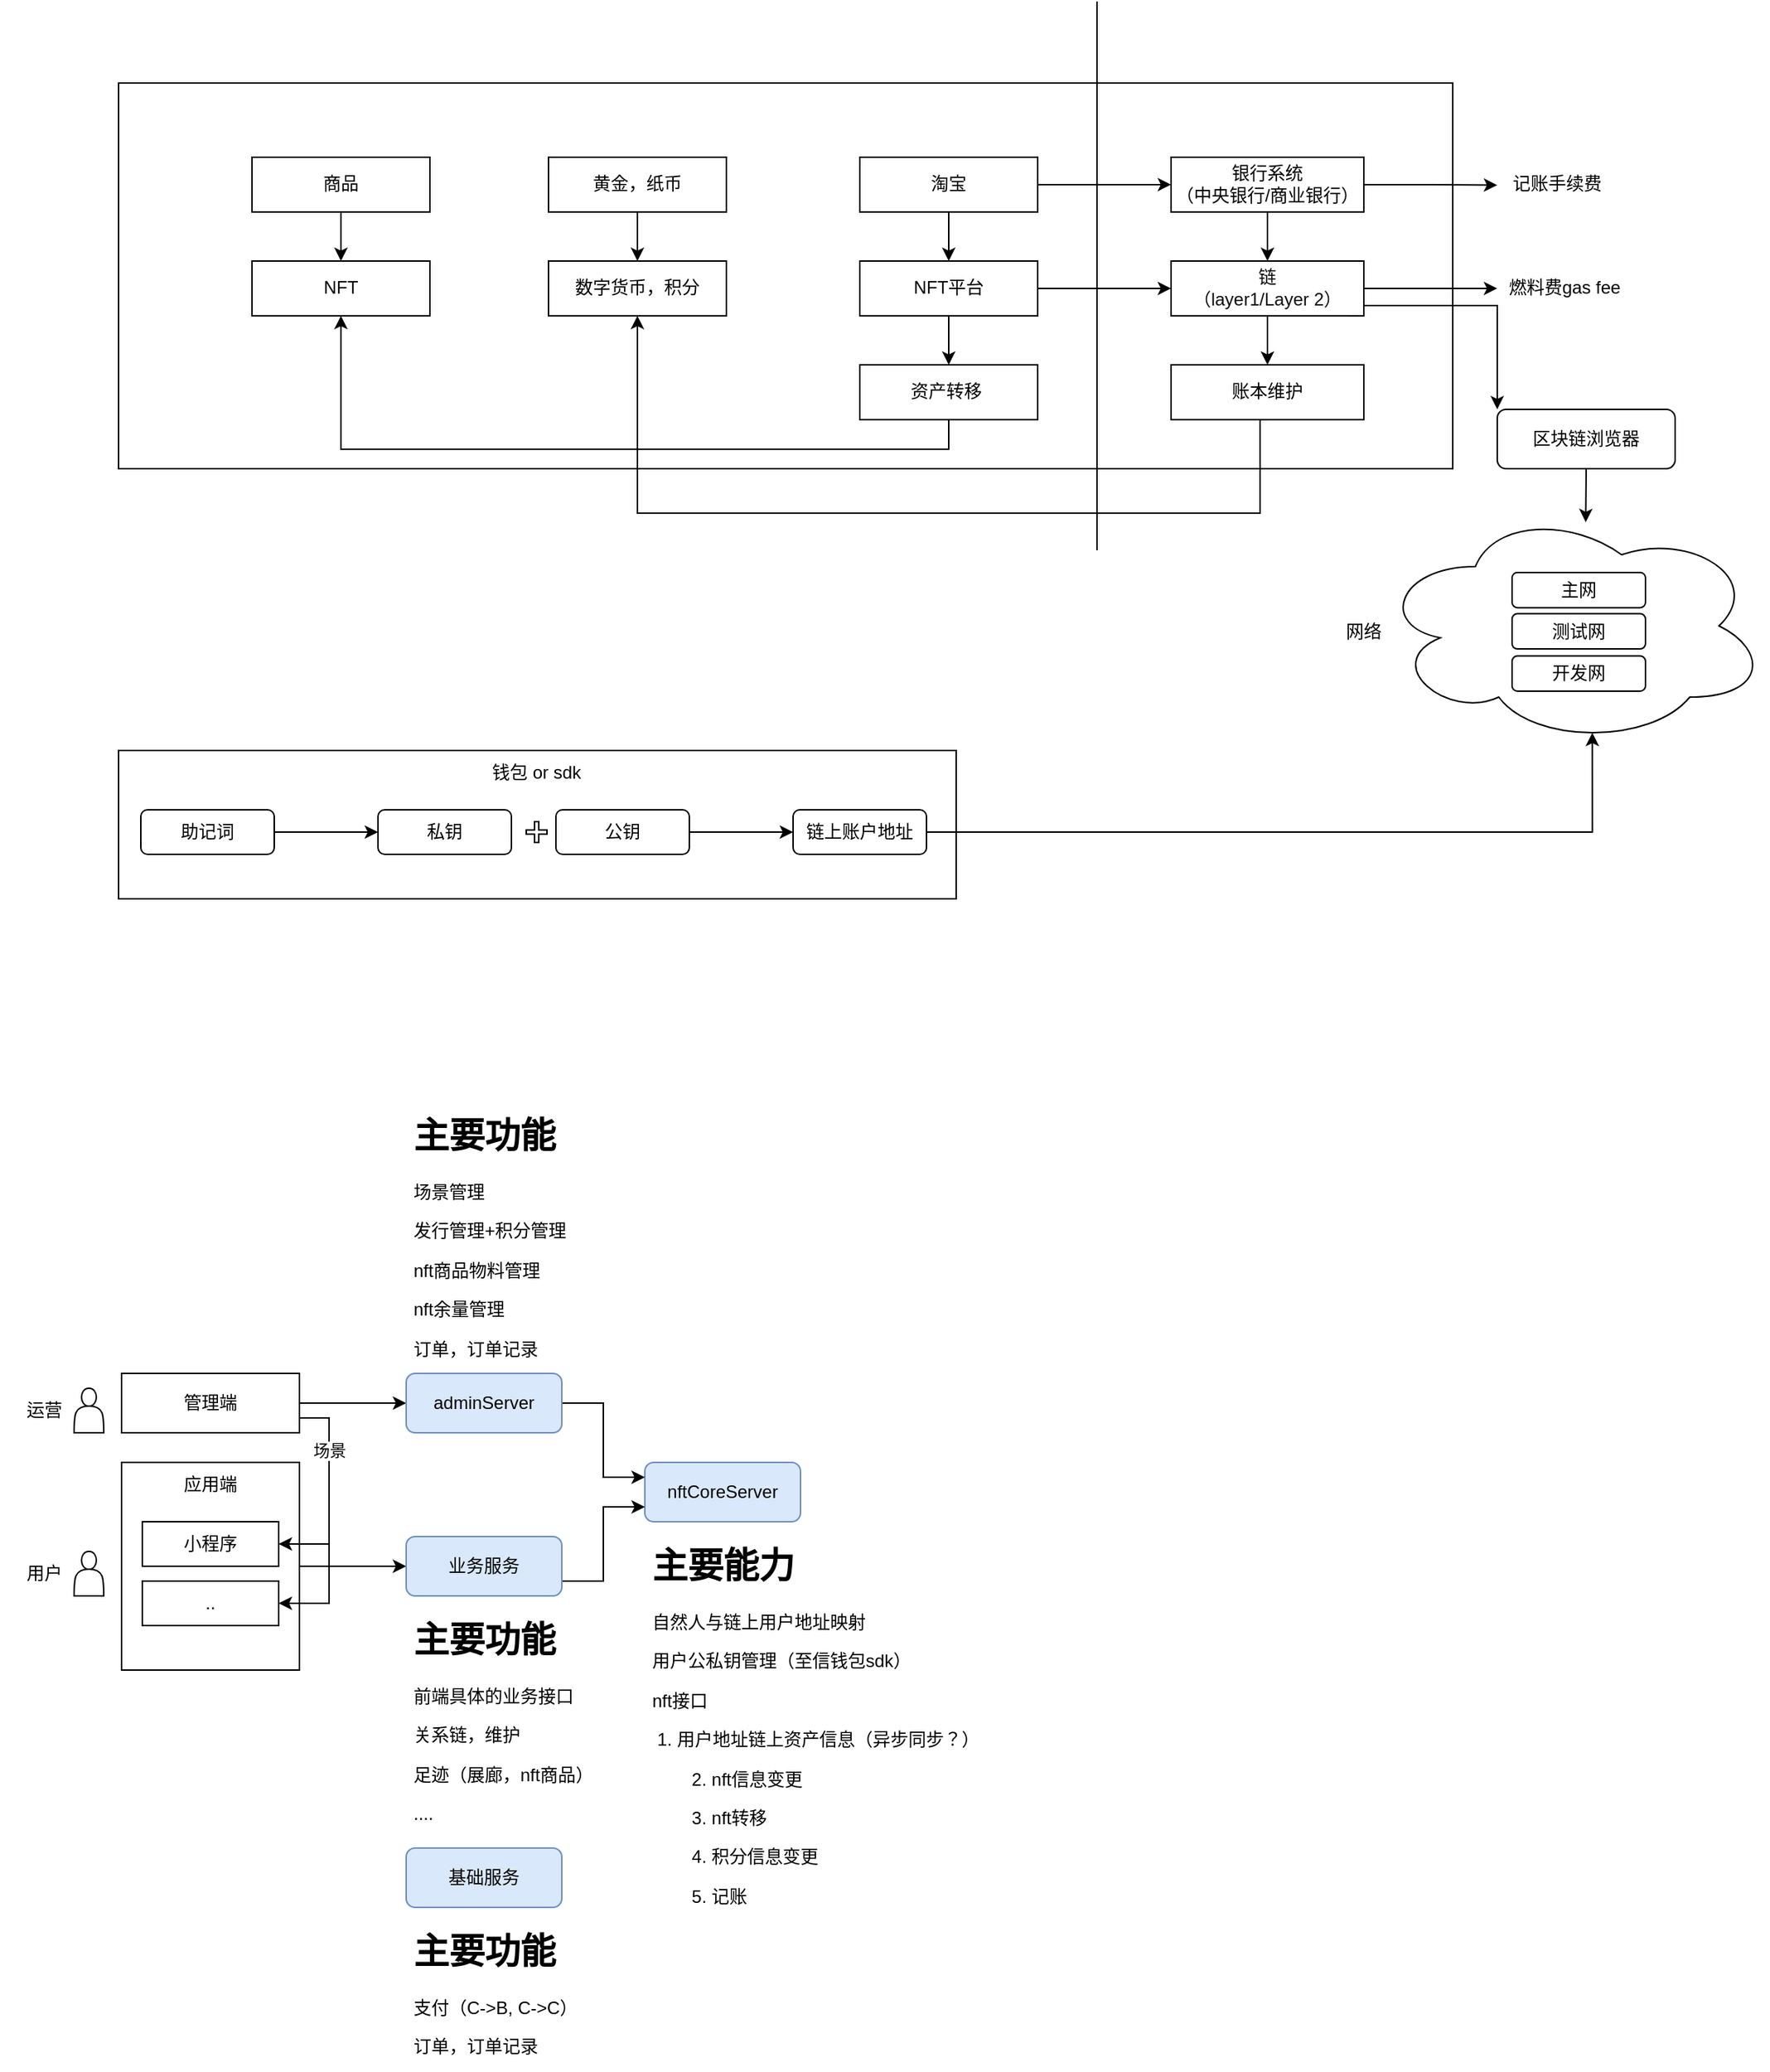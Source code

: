 <mxfile version="17.4.0" type="github">
  <diagram id="MqkzivYph-CsK2XqMk9J" name="Page-1">
    <mxGraphModel dx="1422" dy="794" grid="1" gridSize="10" guides="1" tooltips="1" connect="1" arrows="1" fold="1" page="1" pageScale="1" pageWidth="827" pageHeight="1169" math="0" shadow="0">
      <root>
        <mxCell id="0" />
        <mxCell id="1" parent="0" />
        <mxCell id="dLQO1P7wtiv2QxEiLLtK-20" style="edgeStyle=orthogonalEdgeStyle;rounded=0;orthogonalLoop=1;jettySize=auto;html=1;exitX=1;exitY=0.5;exitDx=0;exitDy=0;entryX=0;entryY=0.5;entryDx=0;entryDy=0;" parent="1" source="dLQO1P7wtiv2QxEiLLtK-8" target="dLQO1P7wtiv2QxEiLLtK-19" edge="1">
          <mxGeometry relative="1" as="geometry" />
        </mxCell>
        <mxCell id="dLQO1P7wtiv2QxEiLLtK-8" value="" style="rounded=0;whiteSpace=wrap;html=1;" parent="1" vertex="1">
          <mxGeometry x="182" y="1060" width="120" height="140" as="geometry" />
        </mxCell>
        <mxCell id="n6MInIOsrf55ijCqUrn6-40" value="" style="rounded=0;whiteSpace=wrap;html=1;fontSize=12;" parent="1" vertex="1">
          <mxGeometry x="180" y="580" width="565" height="100" as="geometry" />
        </mxCell>
        <mxCell id="n6MInIOsrf55ijCqUrn6-18" value="" style="rounded=0;whiteSpace=wrap;html=1;" parent="1" vertex="1">
          <mxGeometry x="180" y="130" width="900" height="260" as="geometry" />
        </mxCell>
        <mxCell id="n6MInIOsrf55ijCqUrn6-6" style="edgeStyle=orthogonalEdgeStyle;rounded=0;orthogonalLoop=1;jettySize=auto;html=1;exitX=0.5;exitY=1;exitDx=0;exitDy=0;entryX=0.5;entryY=0;entryDx=0;entryDy=0;" parent="1" source="n6MInIOsrf55ijCqUrn6-1" target="n6MInIOsrf55ijCqUrn6-3" edge="1">
          <mxGeometry relative="1" as="geometry" />
        </mxCell>
        <mxCell id="n6MInIOsrf55ijCqUrn6-1" value="商品" style="rounded=0;whiteSpace=wrap;html=1;" parent="1" vertex="1">
          <mxGeometry x="270" y="180" width="120" height="36.923" as="geometry" />
        </mxCell>
        <mxCell id="n6MInIOsrf55ijCqUrn6-7" style="edgeStyle=orthogonalEdgeStyle;rounded=0;orthogonalLoop=1;jettySize=auto;html=1;exitX=0.5;exitY=1;exitDx=0;exitDy=0;" parent="1" source="n6MInIOsrf55ijCqUrn6-2" target="n6MInIOsrf55ijCqUrn6-4" edge="1">
          <mxGeometry relative="1" as="geometry" />
        </mxCell>
        <mxCell id="n6MInIOsrf55ijCqUrn6-2" value="黄金，纸币" style="rounded=0;whiteSpace=wrap;html=1;" parent="1" vertex="1">
          <mxGeometry x="470" y="180" width="120" height="36.923" as="geometry" />
        </mxCell>
        <mxCell id="n6MInIOsrf55ijCqUrn6-3" value="NFT" style="rounded=0;whiteSpace=wrap;html=1;" parent="1" vertex="1">
          <mxGeometry x="270" y="249.997" width="120" height="36.923" as="geometry" />
        </mxCell>
        <mxCell id="n6MInIOsrf55ijCqUrn6-4" value="数字货币，积分" style="rounded=0;whiteSpace=wrap;html=1;" parent="1" vertex="1">
          <mxGeometry x="470" y="249.997" width="120" height="36.923" as="geometry" />
        </mxCell>
        <mxCell id="n6MInIOsrf55ijCqUrn6-14" style="edgeStyle=orthogonalEdgeStyle;rounded=0;orthogonalLoop=1;jettySize=auto;html=1;exitX=0.5;exitY=1;exitDx=0;exitDy=0;" parent="1" source="n6MInIOsrf55ijCqUrn6-10" target="n6MInIOsrf55ijCqUrn6-11" edge="1">
          <mxGeometry relative="1" as="geometry" />
        </mxCell>
        <mxCell id="n6MInIOsrf55ijCqUrn6-24" style="edgeStyle=orthogonalEdgeStyle;rounded=0;orthogonalLoop=1;jettySize=auto;html=1;exitX=1;exitY=0.5;exitDx=0;exitDy=0;entryX=0;entryY=0.5;entryDx=0;entryDy=0;" parent="1" source="n6MInIOsrf55ijCqUrn6-10" target="n6MInIOsrf55ijCqUrn6-12" edge="1">
          <mxGeometry relative="1" as="geometry" />
        </mxCell>
        <mxCell id="n6MInIOsrf55ijCqUrn6-10" value="淘宝" style="rounded=0;whiteSpace=wrap;html=1;" parent="1" vertex="1">
          <mxGeometry x="680" y="179.997" width="120" height="36.923" as="geometry" />
        </mxCell>
        <mxCell id="n6MInIOsrf55ijCqUrn6-23" style="edgeStyle=orthogonalEdgeStyle;rounded=0;orthogonalLoop=1;jettySize=auto;html=1;exitX=0.5;exitY=1;exitDx=0;exitDy=0;" parent="1" source="n6MInIOsrf55ijCqUrn6-11" target="n6MInIOsrf55ijCqUrn6-16" edge="1">
          <mxGeometry relative="1" as="geometry" />
        </mxCell>
        <mxCell id="n6MInIOsrf55ijCqUrn6-25" style="edgeStyle=orthogonalEdgeStyle;rounded=0;orthogonalLoop=1;jettySize=auto;html=1;exitX=1;exitY=0.5;exitDx=0;exitDy=0;entryX=0;entryY=0.5;entryDx=0;entryDy=0;" parent="1" source="n6MInIOsrf55ijCqUrn6-11" target="n6MInIOsrf55ijCqUrn6-13" edge="1">
          <mxGeometry relative="1" as="geometry" />
        </mxCell>
        <mxCell id="n6MInIOsrf55ijCqUrn6-11" value="NFT平台" style="rounded=0;whiteSpace=wrap;html=1;" parent="1" vertex="1">
          <mxGeometry x="680" y="249.997" width="120" height="36.923" as="geometry" />
        </mxCell>
        <mxCell id="n6MInIOsrf55ijCqUrn6-15" style="edgeStyle=orthogonalEdgeStyle;rounded=0;orthogonalLoop=1;jettySize=auto;html=1;exitX=0.5;exitY=1;exitDx=0;exitDy=0;" parent="1" source="n6MInIOsrf55ijCqUrn6-12" target="n6MInIOsrf55ijCqUrn6-13" edge="1">
          <mxGeometry relative="1" as="geometry" />
        </mxCell>
        <mxCell id="n6MInIOsrf55ijCqUrn6-27" style="edgeStyle=orthogonalEdgeStyle;rounded=0;orthogonalLoop=1;jettySize=auto;html=1;exitX=1;exitY=0.5;exitDx=0;exitDy=0;fontSize=12;" parent="1" source="n6MInIOsrf55ijCqUrn6-12" edge="1">
          <mxGeometry relative="1" as="geometry">
            <mxPoint x="1110" y="198.833" as="targetPoint" />
          </mxGeometry>
        </mxCell>
        <mxCell id="n6MInIOsrf55ijCqUrn6-12" value="银行系统&lt;br&gt;（中央银行/商业银行）" style="rounded=0;whiteSpace=wrap;html=1;" parent="1" vertex="1">
          <mxGeometry x="890" y="180" width="130" height="36.92" as="geometry" />
        </mxCell>
        <mxCell id="n6MInIOsrf55ijCqUrn6-22" style="edgeStyle=orthogonalEdgeStyle;rounded=0;orthogonalLoop=1;jettySize=auto;html=1;exitX=0.5;exitY=1;exitDx=0;exitDy=0;" parent="1" source="n6MInIOsrf55ijCqUrn6-13" target="n6MInIOsrf55ijCqUrn6-17" edge="1">
          <mxGeometry relative="1" as="geometry" />
        </mxCell>
        <mxCell id="n6MInIOsrf55ijCqUrn6-30" style="edgeStyle=orthogonalEdgeStyle;rounded=0;orthogonalLoop=1;jettySize=auto;html=1;exitX=1;exitY=0.5;exitDx=0;exitDy=0;fontSize=12;" parent="1" source="n6MInIOsrf55ijCqUrn6-13" target="n6MInIOsrf55ijCqUrn6-29" edge="1">
          <mxGeometry relative="1" as="geometry" />
        </mxCell>
        <mxCell id="dLQO1P7wtiv2QxEiLLtK-35" style="edgeStyle=orthogonalEdgeStyle;rounded=0;orthogonalLoop=1;jettySize=auto;html=1;exitX=1;exitY=1;exitDx=0;exitDy=0;entryX=0;entryY=0;entryDx=0;entryDy=0;" parent="1" source="n6MInIOsrf55ijCqUrn6-13" target="dLQO1P7wtiv2QxEiLLtK-29" edge="1">
          <mxGeometry relative="1" as="geometry">
            <Array as="points">
              <mxPoint x="1010" y="280" />
              <mxPoint x="1110" y="280" />
            </Array>
          </mxGeometry>
        </mxCell>
        <mxCell id="n6MInIOsrf55ijCqUrn6-13" value="&lt;span style=&quot;color: rgb(14 , 14 , 14) ; font-family: &amp;#34;stheiti&amp;#34; , &amp;#34;microsoft yahei&amp;#34; , , sans-serif , &amp;#34;arial&amp;#34; ; background-color: rgb(255 , 255 , 255)&quot;&gt;&lt;font style=&quot;font-size: 12px&quot;&gt;链&lt;br&gt;（layer1/Layer 2）&lt;/font&gt;&lt;/span&gt;" style="rounded=0;whiteSpace=wrap;html=1;" parent="1" vertex="1">
          <mxGeometry x="890" y="250" width="130" height="36.92" as="geometry" />
        </mxCell>
        <mxCell id="n6MInIOsrf55ijCqUrn6-20" style="edgeStyle=orthogonalEdgeStyle;rounded=0;orthogonalLoop=1;jettySize=auto;html=1;exitX=0.5;exitY=1;exitDx=0;exitDy=0;entryX=0.5;entryY=1;entryDx=0;entryDy=0;" parent="1" source="n6MInIOsrf55ijCqUrn6-16" target="n6MInIOsrf55ijCqUrn6-3" edge="1">
          <mxGeometry relative="1" as="geometry" />
        </mxCell>
        <mxCell id="n6MInIOsrf55ijCqUrn6-16" value="资产转移&amp;nbsp;" style="rounded=0;whiteSpace=wrap;html=1;" parent="1" vertex="1">
          <mxGeometry x="680" y="319.997" width="120" height="36.923" as="geometry" />
        </mxCell>
        <mxCell id="n6MInIOsrf55ijCqUrn6-21" style="edgeStyle=orthogonalEdgeStyle;rounded=0;orthogonalLoop=1;jettySize=auto;html=1;exitX=0.5;exitY=1;exitDx=0;exitDy=0;entryX=0.5;entryY=1;entryDx=0;entryDy=0;" parent="1" source="n6MInIOsrf55ijCqUrn6-17" target="n6MInIOsrf55ijCqUrn6-4" edge="1">
          <mxGeometry relative="1" as="geometry">
            <Array as="points">
              <mxPoint x="950" y="420" />
              <mxPoint x="530" y="420" />
            </Array>
          </mxGeometry>
        </mxCell>
        <mxCell id="n6MInIOsrf55ijCqUrn6-17" value="账本维护" style="rounded=0;whiteSpace=wrap;html=1;" parent="1" vertex="1">
          <mxGeometry x="890" y="320" width="130" height="36.92" as="geometry" />
        </mxCell>
        <mxCell id="n6MInIOsrf55ijCqUrn6-19" value="" style="endArrow=none;html=1;rounded=0;" parent="1" edge="1">
          <mxGeometry width="50" height="50" relative="1" as="geometry">
            <mxPoint x="840" y="445" as="sourcePoint" />
            <mxPoint x="840" y="75" as="targetPoint" />
          </mxGeometry>
        </mxCell>
        <mxCell id="n6MInIOsrf55ijCqUrn6-28" value="记账手续费" style="text;html=1;align=center;verticalAlign=middle;resizable=0;points=[];autosize=1;strokeColor=none;fillColor=none;fontSize=12;" parent="1" vertex="1">
          <mxGeometry x="1110" y="188.46" width="80" height="20" as="geometry" />
        </mxCell>
        <mxCell id="n6MInIOsrf55ijCqUrn6-29" value="燃料费gas fee" style="text;html=1;align=center;verticalAlign=middle;resizable=0;points=[];autosize=1;strokeColor=none;fillColor=none;fontSize=12;" parent="1" vertex="1">
          <mxGeometry x="1110" y="258.46" width="90" height="20" as="geometry" />
        </mxCell>
        <mxCell id="n6MInIOsrf55ijCqUrn6-38" style="edgeStyle=orthogonalEdgeStyle;rounded=0;orthogonalLoop=1;jettySize=auto;html=1;exitX=1;exitY=0.5;exitDx=0;exitDy=0;fontSize=12;" parent="1" source="n6MInIOsrf55ijCqUrn6-33" target="n6MInIOsrf55ijCqUrn6-34" edge="1">
          <mxGeometry relative="1" as="geometry" />
        </mxCell>
        <mxCell id="n6MInIOsrf55ijCqUrn6-33" value="助记词" style="rounded=1;whiteSpace=wrap;html=1;fontSize=12;" parent="1" vertex="1">
          <mxGeometry x="195" y="620" width="90" height="30" as="geometry" />
        </mxCell>
        <mxCell id="n6MInIOsrf55ijCqUrn6-34" value="私钥" style="rounded=1;whiteSpace=wrap;html=1;fontSize=12;" parent="1" vertex="1">
          <mxGeometry x="355" y="620" width="90" height="30" as="geometry" />
        </mxCell>
        <mxCell id="n6MInIOsrf55ijCqUrn6-39" style="edgeStyle=orthogonalEdgeStyle;rounded=0;orthogonalLoop=1;jettySize=auto;html=1;exitX=1;exitY=0.5;exitDx=0;exitDy=0;fontSize=12;" parent="1" source="n6MInIOsrf55ijCqUrn6-35" target="n6MInIOsrf55ijCqUrn6-37" edge="1">
          <mxGeometry relative="1" as="geometry" />
        </mxCell>
        <mxCell id="n6MInIOsrf55ijCqUrn6-35" value="公钥" style="rounded=1;whiteSpace=wrap;html=1;fontSize=12;" parent="1" vertex="1">
          <mxGeometry x="475" y="620" width="90" height="30" as="geometry" />
        </mxCell>
        <mxCell id="n6MInIOsrf55ijCqUrn6-36" value="" style="shape=cross;whiteSpace=wrap;html=1;fontSize=12;" parent="1" vertex="1">
          <mxGeometry x="455" y="628" width="14" height="14" as="geometry" />
        </mxCell>
        <mxCell id="dLQO1P7wtiv2QxEiLLtK-39" style="edgeStyle=orthogonalEdgeStyle;rounded=0;orthogonalLoop=1;jettySize=auto;html=1;exitX=1;exitY=0.5;exitDx=0;exitDy=0;entryX=0.55;entryY=0.95;entryDx=0;entryDy=0;entryPerimeter=0;" parent="1" source="n6MInIOsrf55ijCqUrn6-37" target="n6MInIOsrf55ijCqUrn6-43" edge="1">
          <mxGeometry relative="1" as="geometry" />
        </mxCell>
        <mxCell id="n6MInIOsrf55ijCqUrn6-37" value="链上账户地址" style="rounded=1;whiteSpace=wrap;html=1;fontSize=12;" parent="1" vertex="1">
          <mxGeometry x="635" y="620" width="90" height="30" as="geometry" />
        </mxCell>
        <mxCell id="n6MInIOsrf55ijCqUrn6-41" value="钱包 or sdk" style="text;html=1;strokeColor=none;fillColor=none;align=center;verticalAlign=middle;whiteSpace=wrap;rounded=0;fontSize=12;" parent="1" vertex="1">
          <mxGeometry x="422" y="580" width="80" height="30" as="geometry" />
        </mxCell>
        <mxCell id="n6MInIOsrf55ijCqUrn6-43" value="" style="ellipse;shape=cloud;whiteSpace=wrap;html=1;fontSize=12;" parent="1" vertex="1">
          <mxGeometry x="1029.5" y="416" width="263" height="160" as="geometry" />
        </mxCell>
        <mxCell id="dLQO1P7wtiv2QxEiLLtK-25" style="edgeStyle=orthogonalEdgeStyle;rounded=0;orthogonalLoop=1;jettySize=auto;html=1;exitX=1;exitY=0.75;exitDx=0;exitDy=0;entryX=1;entryY=0.5;entryDx=0;entryDy=0;" parent="1" source="dLQO1P7wtiv2QxEiLLtK-1" target="dLQO1P7wtiv2QxEiLLtK-6" edge="1">
          <mxGeometry relative="1" as="geometry" />
        </mxCell>
        <mxCell id="dLQO1P7wtiv2QxEiLLtK-26" style="edgeStyle=orthogonalEdgeStyle;rounded=0;orthogonalLoop=1;jettySize=auto;html=1;exitX=1;exitY=0.75;exitDx=0;exitDy=0;entryX=1;entryY=0.5;entryDx=0;entryDy=0;" parent="1" source="dLQO1P7wtiv2QxEiLLtK-1" target="dLQO1P7wtiv2QxEiLLtK-9" edge="1">
          <mxGeometry relative="1" as="geometry" />
        </mxCell>
        <mxCell id="dLQO1P7wtiv2QxEiLLtK-27" value="场景" style="edgeLabel;html=1;align=center;verticalAlign=middle;resizable=0;points=[];" parent="dLQO1P7wtiv2QxEiLLtK-26" vertex="1" connectable="0">
          <mxGeometry x="-0.531" relative="1" as="geometry">
            <mxPoint as="offset" />
          </mxGeometry>
        </mxCell>
        <mxCell id="dLQO1P7wtiv2QxEiLLtK-1" value="管理端" style="rounded=0;whiteSpace=wrap;html=1;" parent="1" vertex="1">
          <mxGeometry x="182" y="1000" width="120" height="40" as="geometry" />
        </mxCell>
        <mxCell id="dLQO1P7wtiv2QxEiLLtK-5" style="edgeStyle=orthogonalEdgeStyle;rounded=0;orthogonalLoop=1;jettySize=auto;html=1;" parent="1" source="dLQO1P7wtiv2QxEiLLtK-1" target="dLQO1P7wtiv2QxEiLLtK-4" edge="1">
          <mxGeometry relative="1" as="geometry">
            <mxPoint x="340" y="1020" as="sourcePoint" />
          </mxGeometry>
        </mxCell>
        <mxCell id="dLQO1P7wtiv2QxEiLLtK-3" value="nftCoreServer" style="rounded=1;whiteSpace=wrap;html=1;fillColor=#dae8fc;strokeColor=#6c8ebf;" parent="1" vertex="1">
          <mxGeometry x="535" y="1060" width="105" height="40" as="geometry" />
        </mxCell>
        <mxCell id="dLQO1P7wtiv2QxEiLLtK-22" style="edgeStyle=orthogonalEdgeStyle;rounded=0;orthogonalLoop=1;jettySize=auto;html=1;exitX=1;exitY=0.5;exitDx=0;exitDy=0;entryX=0;entryY=0.25;entryDx=0;entryDy=0;" parent="1" source="dLQO1P7wtiv2QxEiLLtK-4" target="dLQO1P7wtiv2QxEiLLtK-3" edge="1">
          <mxGeometry relative="1" as="geometry" />
        </mxCell>
        <mxCell id="dLQO1P7wtiv2QxEiLLtK-4" value="adminServer" style="rounded=1;whiteSpace=wrap;html=1;fillColor=#dae8fc;strokeColor=#6c8ebf;" parent="1" vertex="1">
          <mxGeometry x="374" y="1000" width="105" height="40" as="geometry" />
        </mxCell>
        <mxCell id="dLQO1P7wtiv2QxEiLLtK-6" value="小程序" style="rounded=0;whiteSpace=wrap;html=1;" parent="1" vertex="1">
          <mxGeometry x="196" y="1100" width="92" height="30" as="geometry" />
        </mxCell>
        <mxCell id="dLQO1P7wtiv2QxEiLLtK-9" value=".." style="rounded=0;whiteSpace=wrap;html=1;" parent="1" vertex="1">
          <mxGeometry x="196" y="1140" width="92" height="30" as="geometry" />
        </mxCell>
        <mxCell id="dLQO1P7wtiv2QxEiLLtK-10" value="" style="shape=actor;whiteSpace=wrap;html=1;" parent="1" vertex="1">
          <mxGeometry x="150" y="1010" width="20" height="30" as="geometry" />
        </mxCell>
        <mxCell id="dLQO1P7wtiv2QxEiLLtK-11" value="运营" style="text;html=1;strokeColor=none;fillColor=none;align=center;verticalAlign=middle;whiteSpace=wrap;rounded=0;" parent="1" vertex="1">
          <mxGeometry x="100" y="1010" width="60" height="30" as="geometry" />
        </mxCell>
        <mxCell id="dLQO1P7wtiv2QxEiLLtK-12" value="" style="shape=actor;whiteSpace=wrap;html=1;" parent="1" vertex="1">
          <mxGeometry x="150" y="1120" width="20" height="30" as="geometry" />
        </mxCell>
        <mxCell id="dLQO1P7wtiv2QxEiLLtK-13" value="用户" style="text;html=1;strokeColor=none;fillColor=none;align=center;verticalAlign=middle;whiteSpace=wrap;rounded=0;" parent="1" vertex="1">
          <mxGeometry x="100" y="1120" width="60" height="30" as="geometry" />
        </mxCell>
        <mxCell id="dLQO1P7wtiv2QxEiLLtK-15" value="&lt;h1&gt;主要能力&lt;/h1&gt;&lt;p&gt;自然人与链上用户地址映射&lt;/p&gt;&lt;p&gt;用户公私钥管理（至信钱包sdk）&lt;/p&gt;&lt;p&gt;nft接口&lt;/p&gt;&lt;p&gt;&lt;span style=&quot;white-space: pre&quot;&gt; &lt;/span&gt;1.&amp;nbsp;&lt;span&gt;用户地址链上资产信息（异步同步？）&lt;/span&gt;&lt;/p&gt;&lt;p&gt;&amp;nbsp; &amp;nbsp; &amp;nbsp; &amp;nbsp; 2. nft信息变更&lt;/p&gt;&lt;p&gt;&amp;nbsp; &amp;nbsp; &amp;nbsp; &amp;nbsp; 3. nft转移&amp;nbsp;&lt;/p&gt;&lt;p&gt;&amp;nbsp; &amp;nbsp; &amp;nbsp; &amp;nbsp; 4. 积分信息变更&lt;/p&gt;&lt;p&gt;&amp;nbsp; &amp;nbsp; &amp;nbsp; &amp;nbsp; 5. 记账&lt;/p&gt;" style="text;html=1;strokeColor=none;fillColor=none;spacing=5;spacingTop=-20;whiteSpace=wrap;overflow=hidden;rounded=0;" parent="1" vertex="1">
          <mxGeometry x="535" y="1110" width="305" height="280" as="geometry" />
        </mxCell>
        <mxCell id="dLQO1P7wtiv2QxEiLLtK-16" value="基础服务" style="rounded=1;whiteSpace=wrap;html=1;fillColor=#dae8fc;strokeColor=#6c8ebf;" parent="1" vertex="1">
          <mxGeometry x="374" y="1320" width="105" height="40" as="geometry" />
        </mxCell>
        <mxCell id="dLQO1P7wtiv2QxEiLLtK-17" value="&lt;h1&gt;主要功能&lt;/h1&gt;&lt;p&gt;支付（C-&amp;gt;B, C-&amp;gt;C）&lt;/p&gt;&lt;p&gt;订单，订单记录&lt;/p&gt;" style="text;html=1;strokeColor=none;fillColor=none;spacing=5;spacingTop=-20;whiteSpace=wrap;overflow=hidden;rounded=0;" parent="1" vertex="1">
          <mxGeometry x="374" y="1370" width="156" height="100" as="geometry" />
        </mxCell>
        <mxCell id="dLQO1P7wtiv2QxEiLLtK-21" style="edgeStyle=orthogonalEdgeStyle;rounded=0;orthogonalLoop=1;jettySize=auto;html=1;exitX=1;exitY=0.75;exitDx=0;exitDy=0;entryX=0;entryY=0.75;entryDx=0;entryDy=0;" parent="1" source="dLQO1P7wtiv2QxEiLLtK-19" target="dLQO1P7wtiv2QxEiLLtK-3" edge="1">
          <mxGeometry relative="1" as="geometry" />
        </mxCell>
        <mxCell id="dLQO1P7wtiv2QxEiLLtK-19" value="业务服务" style="rounded=1;whiteSpace=wrap;html=1;fillColor=#dae8fc;strokeColor=#6c8ebf;" parent="1" vertex="1">
          <mxGeometry x="374" y="1110" width="105" height="40" as="geometry" />
        </mxCell>
        <mxCell id="dLQO1P7wtiv2QxEiLLtK-23" value="&lt;h1&gt;主要功能&lt;/h1&gt;&lt;p&gt;前端具体的业务接口&lt;/p&gt;&lt;p&gt;关系链，维护&lt;/p&gt;&lt;p&gt;足迹（展廊，nft商品）&lt;/p&gt;&lt;p&gt;....&lt;/p&gt;" style="text;html=1;strokeColor=none;fillColor=none;spacing=5;spacingTop=-20;whiteSpace=wrap;overflow=hidden;rounded=0;" parent="1" vertex="1">
          <mxGeometry x="374" y="1160" width="146" height="150" as="geometry" />
        </mxCell>
        <mxCell id="dLQO1P7wtiv2QxEiLLtK-24" value="应用端" style="text;html=1;strokeColor=none;fillColor=none;align=center;verticalAlign=middle;whiteSpace=wrap;rounded=0;" parent="1" vertex="1">
          <mxGeometry x="212" y="1060" width="60" height="30" as="geometry" />
        </mxCell>
        <mxCell id="dLQO1P7wtiv2QxEiLLtK-28" value="&lt;h1&gt;主要功能&lt;/h1&gt;&lt;p&gt;场景管理&lt;/p&gt;&lt;p&gt;发行管理+积分管理&lt;/p&gt;&lt;p&gt;nft商品物料管理&lt;/p&gt;&lt;p&gt;nft余量管理&lt;/p&gt;&lt;p&gt;订单，订单记录&lt;/p&gt;" style="text;html=1;strokeColor=none;fillColor=none;spacing=5;spacingTop=-20;whiteSpace=wrap;overflow=hidden;rounded=0;" parent="1" vertex="1">
          <mxGeometry x="374" y="820" width="156" height="180" as="geometry" />
        </mxCell>
        <mxCell id="dLQO1P7wtiv2QxEiLLtK-40" style="edgeStyle=orthogonalEdgeStyle;rounded=0;orthogonalLoop=1;jettySize=auto;html=1;exitX=0.5;exitY=1;exitDx=0;exitDy=0;entryX=0.533;entryY=0.063;entryDx=0;entryDy=0;entryPerimeter=0;" parent="1" source="dLQO1P7wtiv2QxEiLLtK-29" target="n6MInIOsrf55ijCqUrn6-43" edge="1">
          <mxGeometry relative="1" as="geometry" />
        </mxCell>
        <mxCell id="dLQO1P7wtiv2QxEiLLtK-29" value="区块链浏览器" style="rounded=1;whiteSpace=wrap;html=1;" parent="1" vertex="1">
          <mxGeometry x="1110" y="350" width="120" height="40" as="geometry" />
        </mxCell>
        <mxCell id="dLQO1P7wtiv2QxEiLLtK-34" value="网络" style="text;html=1;strokeColor=none;fillColor=none;align=center;verticalAlign=middle;whiteSpace=wrap;rounded=0;" parent="1" vertex="1">
          <mxGeometry x="990" y="485" width="60" height="30" as="geometry" />
        </mxCell>
        <mxCell id="dLQO1P7wtiv2QxEiLLtK-37" value="" style="group" parent="1" vertex="1" connectable="0">
          <mxGeometry x="1120" y="460" width="90" height="80" as="geometry" />
        </mxCell>
        <mxCell id="dLQO1P7wtiv2QxEiLLtK-30" value="主网" style="rounded=1;whiteSpace=wrap;html=1;" parent="dLQO1P7wtiv2QxEiLLtK-37" vertex="1">
          <mxGeometry width="90" height="23.704" as="geometry" />
        </mxCell>
        <mxCell id="dLQO1P7wtiv2QxEiLLtK-31" value="测试网" style="rounded=1;whiteSpace=wrap;html=1;" parent="dLQO1P7wtiv2QxEiLLtK-37" vertex="1">
          <mxGeometry y="27.804" width="90" height="23.704" as="geometry" />
        </mxCell>
        <mxCell id="dLQO1P7wtiv2QxEiLLtK-32" value="开发网" style="rounded=1;whiteSpace=wrap;html=1;" parent="dLQO1P7wtiv2QxEiLLtK-37" vertex="1">
          <mxGeometry y="56.296" width="90" height="23.704" as="geometry" />
        </mxCell>
      </root>
    </mxGraphModel>
  </diagram>
</mxfile>
